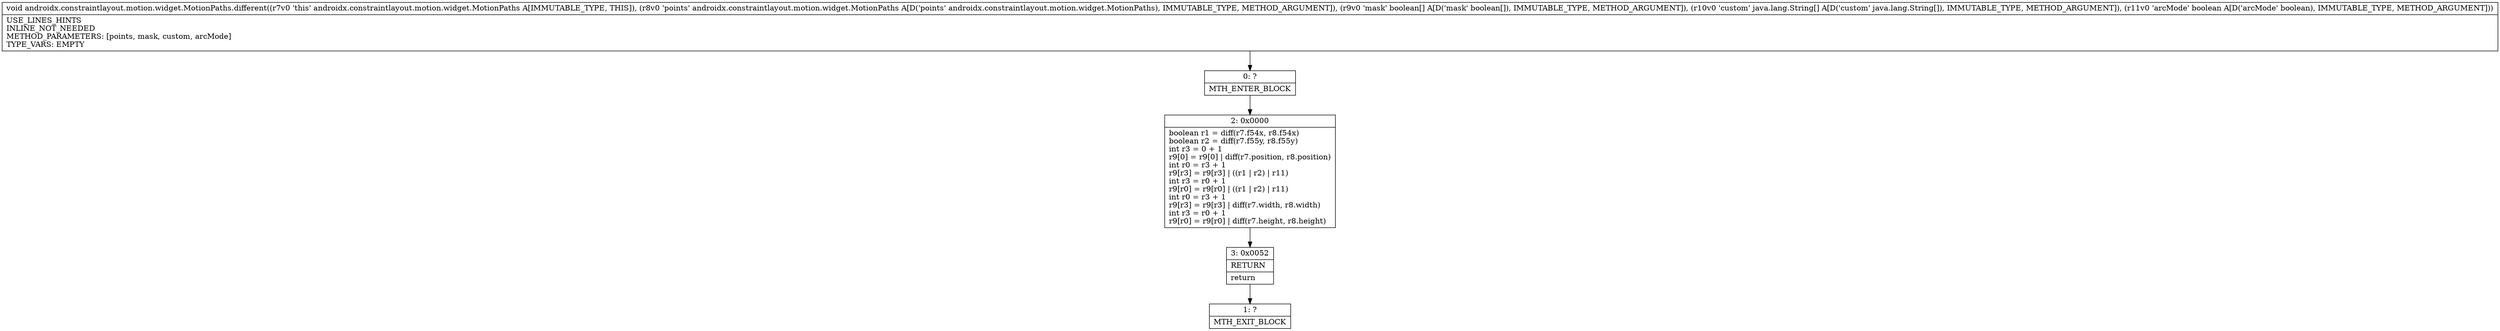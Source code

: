 digraph "CFG forandroidx.constraintlayout.motion.widget.MotionPaths.different(Landroidx\/constraintlayout\/motion\/widget\/MotionPaths;[Z[Ljava\/lang\/String;Z)V" {
Node_0 [shape=record,label="{0\:\ ?|MTH_ENTER_BLOCK\l}"];
Node_2 [shape=record,label="{2\:\ 0x0000|boolean r1 = diff(r7.f54x, r8.f54x)\lboolean r2 = diff(r7.f55y, r8.f55y)\lint r3 = 0 + 1\lr9[0] = r9[0] \| diff(r7.position, r8.position)\lint r0 = r3 + 1\lr9[r3] = r9[r3] \| ((r1 \| r2) \| r11)\lint r3 = r0 + 1\lr9[r0] = r9[r0] \| ((r1 \| r2) \| r11)\lint r0 = r3 + 1\lr9[r3] = r9[r3] \| diff(r7.width, r8.width)\lint r3 = r0 + 1\lr9[r0] = r9[r0] \| diff(r7.height, r8.height)\l}"];
Node_3 [shape=record,label="{3\:\ 0x0052|RETURN\l|return\l}"];
Node_1 [shape=record,label="{1\:\ ?|MTH_EXIT_BLOCK\l}"];
MethodNode[shape=record,label="{void androidx.constraintlayout.motion.widget.MotionPaths.different((r7v0 'this' androidx.constraintlayout.motion.widget.MotionPaths A[IMMUTABLE_TYPE, THIS]), (r8v0 'points' androidx.constraintlayout.motion.widget.MotionPaths A[D('points' androidx.constraintlayout.motion.widget.MotionPaths), IMMUTABLE_TYPE, METHOD_ARGUMENT]), (r9v0 'mask' boolean[] A[D('mask' boolean[]), IMMUTABLE_TYPE, METHOD_ARGUMENT]), (r10v0 'custom' java.lang.String[] A[D('custom' java.lang.String[]), IMMUTABLE_TYPE, METHOD_ARGUMENT]), (r11v0 'arcMode' boolean A[D('arcMode' boolean), IMMUTABLE_TYPE, METHOD_ARGUMENT]))  | USE_LINES_HINTS\lINLINE_NOT_NEEDED\lMETHOD_PARAMETERS: [points, mask, custom, arcMode]\lTYPE_VARS: EMPTY\l}"];
MethodNode -> Node_0;Node_0 -> Node_2;
Node_2 -> Node_3;
Node_3 -> Node_1;
}


